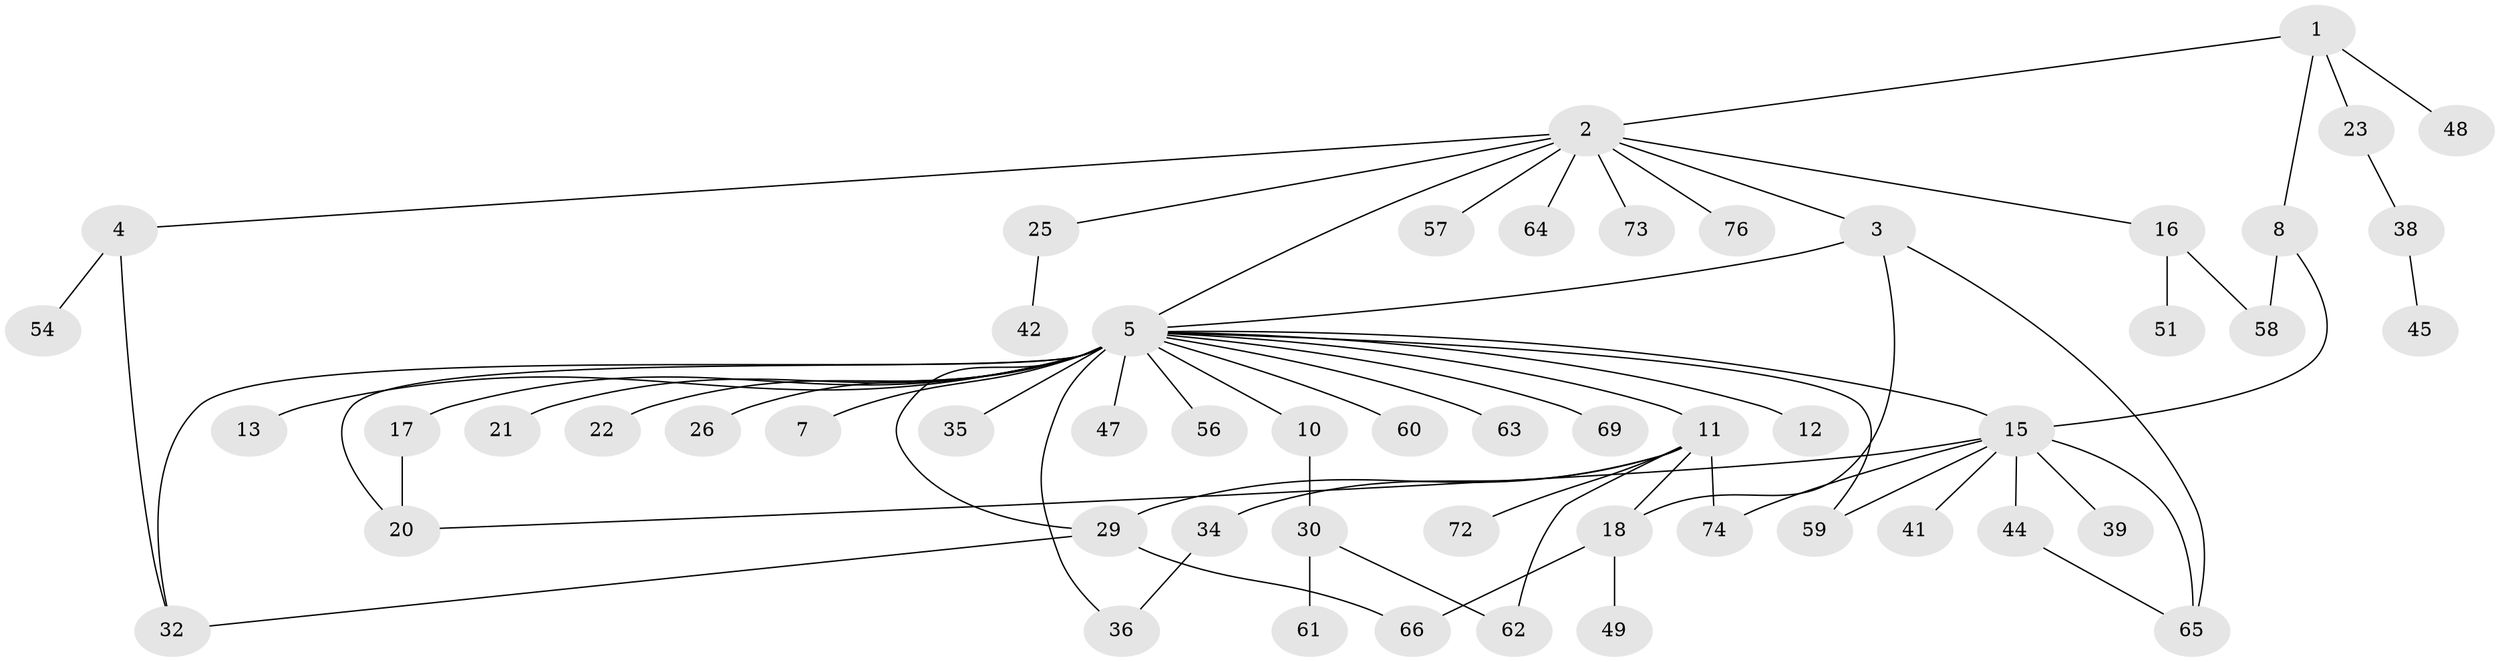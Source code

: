 // Generated by graph-tools (version 1.1) at 2025/23/03/03/25 07:23:48]
// undirected, 54 vertices, 69 edges
graph export_dot {
graph [start="1"]
  node [color=gray90,style=filled];
  1 [super="+28"];
  2 [super="+46"];
  3 [super="+14"];
  4 [super="+9"];
  5 [super="+6"];
  7;
  8 [super="+40"];
  10;
  11 [super="+24"];
  12;
  13;
  15 [super="+33"];
  16 [super="+55"];
  17;
  18 [super="+19"];
  20 [super="+50"];
  21;
  22 [super="+68"];
  23 [super="+31"];
  25 [super="+27"];
  26;
  29 [super="+37"];
  30 [super="+52"];
  32 [super="+71"];
  34 [super="+53"];
  35;
  36 [super="+43"];
  38;
  39;
  41;
  42;
  44 [super="+70"];
  45;
  47;
  48;
  49;
  51;
  54;
  56;
  57;
  58;
  59;
  60;
  61;
  62;
  63;
  64;
  65 [super="+77"];
  66 [super="+67"];
  69;
  72;
  73;
  74 [super="+75"];
  76;
  1 -- 2;
  1 -- 8;
  1 -- 23;
  1 -- 48;
  2 -- 3;
  2 -- 4;
  2 -- 16;
  2 -- 25;
  2 -- 57;
  2 -- 73;
  2 -- 76;
  2 -- 64;
  2 -- 5;
  3 -- 5;
  3 -- 18;
  3 -- 65;
  4 -- 32;
  4 -- 54;
  5 -- 7;
  5 -- 10;
  5 -- 11;
  5 -- 12;
  5 -- 15;
  5 -- 17;
  5 -- 22;
  5 -- 59;
  5 -- 32;
  5 -- 35;
  5 -- 69;
  5 -- 13;
  5 -- 47;
  5 -- 21;
  5 -- 56;
  5 -- 26;
  5 -- 60;
  5 -- 29;
  5 -- 63;
  5 -- 20;
  5 -- 36;
  8 -- 58;
  8 -- 15;
  10 -- 30;
  11 -- 62;
  11 -- 72;
  11 -- 74;
  11 -- 18;
  11 -- 34;
  11 -- 29;
  15 -- 20;
  15 -- 39;
  15 -- 65;
  15 -- 41;
  15 -- 74;
  15 -- 59;
  15 -- 44;
  16 -- 51;
  16 -- 58;
  17 -- 20;
  18 -- 66;
  18 -- 49;
  23 -- 38;
  25 -- 42;
  29 -- 66;
  29 -- 32;
  30 -- 61;
  30 -- 62;
  34 -- 36;
  38 -- 45;
  44 -- 65;
}
